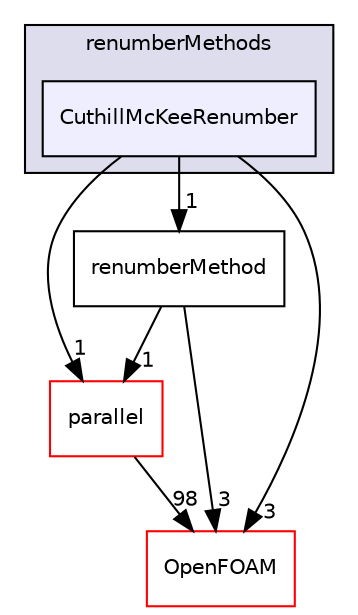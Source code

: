 digraph "src/renumber/renumberMethods/CuthillMcKeeRenumber" {
  bgcolor=transparent;
  compound=true
  node [ fontsize="10", fontname="Helvetica"];
  edge [ labelfontsize="10", labelfontname="Helvetica"];
  subgraph clusterdir_9e5805c39c1270dd5674b9b6b0d61546 {
    graph [ bgcolor="#ddddee", pencolor="black", label="renumberMethods" fontname="Helvetica", fontsize="10", URL="dir_9e5805c39c1270dd5674b9b6b0d61546.html"]
  dir_b468e2d168378791d813268c9e3519bb [shape=box, label="CuthillMcKeeRenumber", style="filled", fillcolor="#eeeeff", pencolor="black", URL="dir_b468e2d168378791d813268c9e3519bb.html"];
  }
  dir_7e8cb84010c18ee64866a2dfba113969 [shape=box label="renumberMethod" URL="dir_7e8cb84010c18ee64866a2dfba113969.html"];
  dir_72b2b5518d1565784443265ec6729f79 [shape=box label="parallel" color="red" URL="dir_72b2b5518d1565784443265ec6729f79.html"];
  dir_c5473ff19b20e6ec4dfe5c310b3778a8 [shape=box label="OpenFOAM" color="red" URL="dir_c5473ff19b20e6ec4dfe5c310b3778a8.html"];
  dir_b468e2d168378791d813268c9e3519bb->dir_7e8cb84010c18ee64866a2dfba113969 [headlabel="1", labeldistance=1.5 headhref="dir_002626_002629.html"];
  dir_b468e2d168378791d813268c9e3519bb->dir_72b2b5518d1565784443265ec6729f79 [headlabel="1", labeldistance=1.5 headhref="dir_002626_002444.html"];
  dir_b468e2d168378791d813268c9e3519bb->dir_c5473ff19b20e6ec4dfe5c310b3778a8 [headlabel="3", labeldistance=1.5 headhref="dir_002626_001898.html"];
  dir_7e8cb84010c18ee64866a2dfba113969->dir_72b2b5518d1565784443265ec6729f79 [headlabel="1", labeldistance=1.5 headhref="dir_002629_002444.html"];
  dir_7e8cb84010c18ee64866a2dfba113969->dir_c5473ff19b20e6ec4dfe5c310b3778a8 [headlabel="3", labeldistance=1.5 headhref="dir_002629_001898.html"];
  dir_72b2b5518d1565784443265ec6729f79->dir_c5473ff19b20e6ec4dfe5c310b3778a8 [headlabel="98", labeldistance=1.5 headhref="dir_002444_001898.html"];
}

